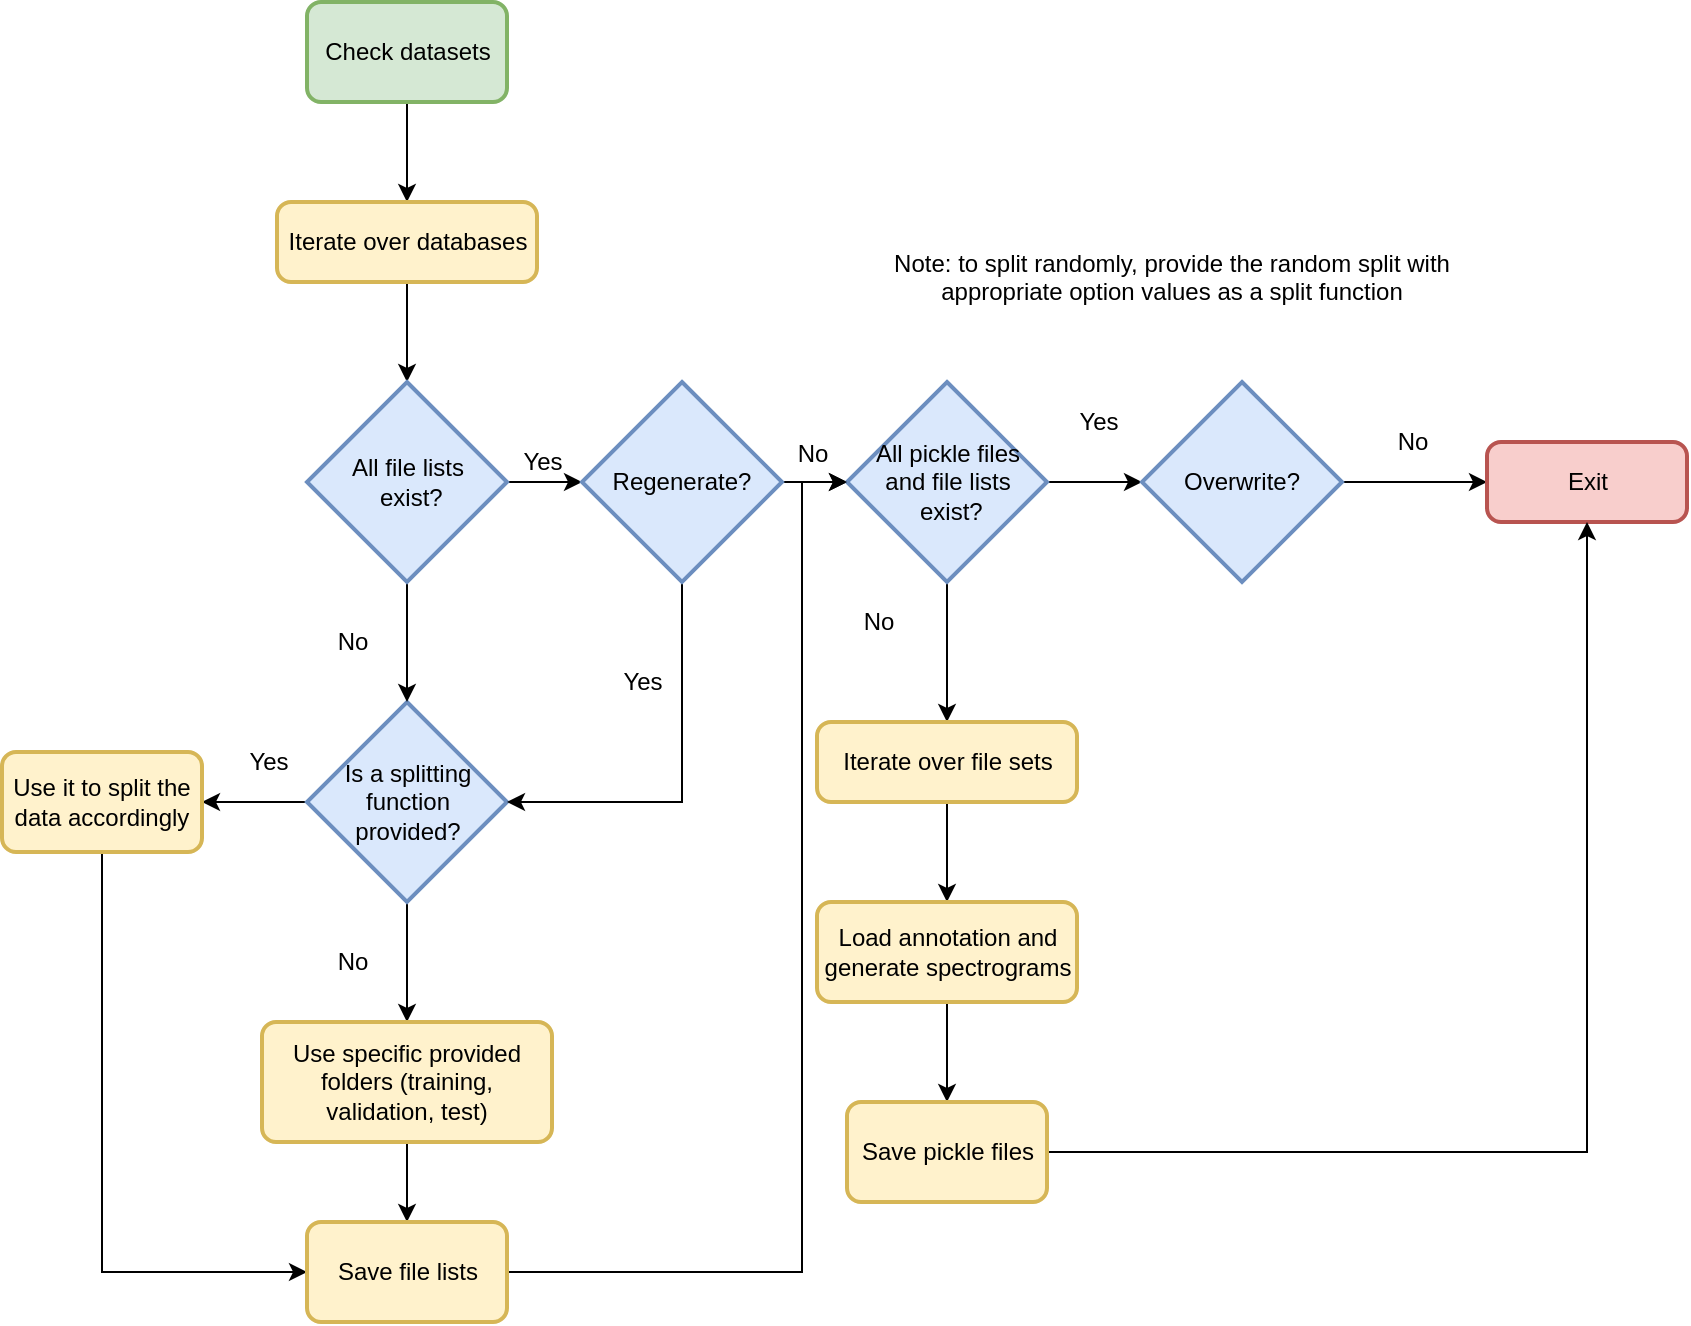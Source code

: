 <mxfile version="13.3.9" type="device"><diagram id="pFg4BlfiGun6JGtrr-sU" name="Page-1"><mxGraphModel dx="1102" dy="1670" grid="1" gridSize="10" guides="1" tooltips="1" connect="1" arrows="1" fold="1" page="1" pageScale="1" pageWidth="1100" pageHeight="850" math="0" shadow="0"><root><mxCell id="0"/><mxCell id="1" parent="0"/><mxCell id="9NMDypuJYFE9igLRM2K9-3" style="edgeStyle=orthogonalEdgeStyle;rounded=0;orthogonalLoop=1;jettySize=auto;html=1;exitX=0.5;exitY=1;exitDx=0;exitDy=0;entryX=0.5;entryY=0;entryDx=0;entryDy=0;" edge="1" parent="1" source="9NMDypuJYFE9igLRM2K9-1" target="9NMDypuJYFE9igLRM2K9-2"><mxGeometry relative="1" as="geometry"/></mxCell><mxCell id="9NMDypuJYFE9igLRM2K9-1" value="Check datasets" style="rounded=1;whiteSpace=wrap;html=1;absoluteArcSize=1;arcSize=14;strokeWidth=2;fillColor=#d5e8d4;strokeColor=#82b366;" vertex="1" parent="1"><mxGeometry x="472.5" y="-90" width="100" height="50" as="geometry"/></mxCell><mxCell id="9NMDypuJYFE9igLRM2K9-11" style="edgeStyle=orthogonalEdgeStyle;rounded=0;orthogonalLoop=1;jettySize=auto;html=1;entryX=0.5;entryY=0;entryDx=0;entryDy=0;entryPerimeter=0;" edge="1" parent="1" source="9NMDypuJYFE9igLRM2K9-2" target="9NMDypuJYFE9igLRM2K9-40"><mxGeometry relative="1" as="geometry"><mxPoint x="522.5" y="90" as="targetPoint"/><Array as="points"/></mxGeometry></mxCell><mxCell id="9NMDypuJYFE9igLRM2K9-2" value="Iterate over databases" style="rounded=1;whiteSpace=wrap;html=1;absoluteArcSize=1;arcSize=14;strokeWidth=2;fillColor=#fff2cc;strokeColor=#d6b656;" vertex="1" parent="1"><mxGeometry x="457.5" y="10" width="130" height="40" as="geometry"/></mxCell><mxCell id="9NMDypuJYFE9igLRM2K9-14" style="edgeStyle=orthogonalEdgeStyle;rounded=0;orthogonalLoop=1;jettySize=auto;html=1;entryX=0;entryY=0.5;entryDx=0;entryDy=0;entryPerimeter=0;exitX=1;exitY=0.5;exitDx=0;exitDy=0;exitPerimeter=0;" edge="1" parent="1" source="9NMDypuJYFE9igLRM2K9-29" target="9NMDypuJYFE9igLRM2K9-13"><mxGeometry relative="1" as="geometry"/></mxCell><mxCell id="9NMDypuJYFE9igLRM2K9-10" style="edgeStyle=orthogonalEdgeStyle;rounded=0;orthogonalLoop=1;jettySize=auto;html=1;entryX=1;entryY=0.5;entryDx=0;entryDy=0;" edge="1" parent="1" source="9NMDypuJYFE9igLRM2K9-5" target="9NMDypuJYFE9igLRM2K9-9"><mxGeometry relative="1" as="geometry"/></mxCell><mxCell id="9NMDypuJYFE9igLRM2K9-21" style="edgeStyle=orthogonalEdgeStyle;rounded=0;orthogonalLoop=1;jettySize=auto;html=1;exitX=0.5;exitY=1;exitDx=0;exitDy=0;exitPerimeter=0;entryX=0.5;entryY=0;entryDx=0;entryDy=0;" edge="1" parent="1" source="9NMDypuJYFE9igLRM2K9-5" target="9NMDypuJYFE9igLRM2K9-20"><mxGeometry relative="1" as="geometry"/></mxCell><mxCell id="9NMDypuJYFE9igLRM2K9-5" value="Is a splitting function provided?" style="strokeWidth=2;html=1;shape=mxgraph.flowchart.decision;whiteSpace=wrap;fillColor=#dae8fc;strokeColor=#6c8ebf;" vertex="1" parent="1"><mxGeometry x="472.5" y="260" width="100" height="100" as="geometry"/></mxCell><mxCell id="9NMDypuJYFE9igLRM2K9-28" style="edgeStyle=orthogonalEdgeStyle;rounded=0;orthogonalLoop=1;jettySize=auto;html=1;entryX=0;entryY=0.5;entryDx=0;entryDy=0;" edge="1" parent="1" source="9NMDypuJYFE9igLRM2K9-9" target="9NMDypuJYFE9igLRM2K9-26"><mxGeometry relative="1" as="geometry"><Array as="points"><mxPoint x="370" y="545"/></Array></mxGeometry></mxCell><mxCell id="9NMDypuJYFE9igLRM2K9-9" value="Use it to split the data accordingly" style="rounded=1;whiteSpace=wrap;html=1;absoluteArcSize=1;arcSize=14;strokeWidth=2;fillColor=#fff2cc;strokeColor=#d6b656;" vertex="1" parent="1"><mxGeometry x="320" y="285" width="100" height="50" as="geometry"/></mxCell><mxCell id="9NMDypuJYFE9igLRM2K9-12" value="Yes" style="text;html=1;align=center;verticalAlign=middle;resizable=0;points=[];autosize=1;" vertex="1" parent="1"><mxGeometry x="432.5" y="280" width="40" height="20" as="geometry"/></mxCell><mxCell id="9NMDypuJYFE9igLRM2K9-16" style="edgeStyle=orthogonalEdgeStyle;rounded=0;orthogonalLoop=1;jettySize=auto;html=1;entryX=1;entryY=0.5;entryDx=0;entryDy=0;entryPerimeter=0;exitX=0.5;exitY=1;exitDx=0;exitDy=0;exitPerimeter=0;" edge="1" parent="1" source="9NMDypuJYFE9igLRM2K9-44" target="9NMDypuJYFE9igLRM2K9-5"><mxGeometry relative="1" as="geometry"><mxPoint x="832.5" y="460" as="targetPoint"/><Array as="points"><mxPoint x="660" y="310"/></Array></mxGeometry></mxCell><mxCell id="9NMDypuJYFE9igLRM2K9-37" style="edgeStyle=orthogonalEdgeStyle;rounded=0;orthogonalLoop=1;jettySize=auto;html=1;entryX=0;entryY=0.5;entryDx=0;entryDy=0;" edge="1" parent="1" source="9NMDypuJYFE9igLRM2K9-13" target="9NMDypuJYFE9igLRM2K9-36"><mxGeometry relative="1" as="geometry"/></mxCell><mxCell id="9NMDypuJYFE9igLRM2K9-13" value="Overwrite?" style="strokeWidth=2;html=1;shape=mxgraph.flowchart.decision;whiteSpace=wrap;fillColor=#dae8fc;strokeColor=#6c8ebf;" vertex="1" parent="1"><mxGeometry x="890" y="100" width="100" height="100" as="geometry"/></mxCell><mxCell id="9NMDypuJYFE9igLRM2K9-15" value="Yes" style="text;html=1;align=center;verticalAlign=middle;resizable=0;points=[];autosize=1;" vertex="1" parent="1"><mxGeometry x="620" y="240" width="40" height="20" as="geometry"/></mxCell><mxCell id="9NMDypuJYFE9igLRM2K9-17" value="Yes" style="text;html=1;align=center;verticalAlign=middle;resizable=0;points=[];autosize=1;" vertex="1" parent="1"><mxGeometry x="847.5" y="110" width="40" height="20" as="geometry"/></mxCell><mxCell id="9NMDypuJYFE9igLRM2K9-27" style="edgeStyle=orthogonalEdgeStyle;rounded=0;orthogonalLoop=1;jettySize=auto;html=1;entryX=0.5;entryY=0;entryDx=0;entryDy=0;" edge="1" parent="1" source="9NMDypuJYFE9igLRM2K9-20" target="9NMDypuJYFE9igLRM2K9-26"><mxGeometry relative="1" as="geometry"/></mxCell><mxCell id="9NMDypuJYFE9igLRM2K9-20" value="Use specific provided folders (training, validation, test)" style="rounded=1;whiteSpace=wrap;html=1;absoluteArcSize=1;arcSize=14;strokeWidth=2;fillColor=#fff2cc;strokeColor=#d6b656;" vertex="1" parent="1"><mxGeometry x="450" y="420" width="145" height="60" as="geometry"/></mxCell><mxCell id="9NMDypuJYFE9igLRM2K9-22" value="No" style="text;html=1;align=center;verticalAlign=middle;resizable=0;points=[];autosize=1;" vertex="1" parent="1"><mxGeometry x="480" y="380" width="30" height="20" as="geometry"/></mxCell><mxCell id="9NMDypuJYFE9igLRM2K9-24" style="edgeStyle=orthogonalEdgeStyle;rounded=0;orthogonalLoop=1;jettySize=auto;html=1;exitX=0.5;exitY=1;exitDx=0;exitDy=0;" edge="1" parent="1" source="9NMDypuJYFE9igLRM2K9-20" target="9NMDypuJYFE9igLRM2K9-20"><mxGeometry relative="1" as="geometry"/></mxCell><mxCell id="9NMDypuJYFE9igLRM2K9-25" value="Note: to split randomly, provide the random split with appropriate option values as a split function&lt;br&gt;&amp;nbsp;" style="text;html=1;strokeColor=none;fillColor=none;align=center;verticalAlign=middle;whiteSpace=wrap;rounded=0;" vertex="1" parent="1"><mxGeometry x="760" y="30" width="290" height="50" as="geometry"/></mxCell><mxCell id="9NMDypuJYFE9igLRM2K9-50" style="edgeStyle=orthogonalEdgeStyle;rounded=0;orthogonalLoop=1;jettySize=auto;html=1;entryX=0;entryY=0.5;entryDx=0;entryDy=0;entryPerimeter=0;" edge="1" parent="1" source="9NMDypuJYFE9igLRM2K9-26" target="9NMDypuJYFE9igLRM2K9-29"><mxGeometry relative="1" as="geometry"><Array as="points"><mxPoint x="720" y="545"/><mxPoint x="720" y="150"/></Array></mxGeometry></mxCell><mxCell id="9NMDypuJYFE9igLRM2K9-26" value="Save file lists" style="rounded=1;whiteSpace=wrap;html=1;absoluteArcSize=1;arcSize=14;strokeWidth=2;fillColor=#fff2cc;strokeColor=#d6b656;" vertex="1" parent="1"><mxGeometry x="472.5" y="520" width="100" height="50" as="geometry"/></mxCell><mxCell id="9NMDypuJYFE9igLRM2K9-51" style="edgeStyle=orthogonalEdgeStyle;rounded=0;orthogonalLoop=1;jettySize=auto;html=1;" edge="1" parent="1" source="9NMDypuJYFE9igLRM2K9-29" target="9NMDypuJYFE9igLRM2K9-49"><mxGeometry relative="1" as="geometry"/></mxCell><mxCell id="9NMDypuJYFE9igLRM2K9-29" value="All pickle files&lt;br&gt;and file lists&lt;br&gt;&amp;nbsp;exist?" style="strokeWidth=2;html=1;shape=mxgraph.flowchart.decision;whiteSpace=wrap;fillColor=#dae8fc;strokeColor=#6c8ebf;" vertex="1" parent="1"><mxGeometry x="742.5" y="100" width="100" height="100" as="geometry"/></mxCell><mxCell id="9NMDypuJYFE9igLRM2K9-31" value="No" style="text;html=1;align=center;verticalAlign=middle;resizable=0;points=[];autosize=1;" vertex="1" parent="1"><mxGeometry x="742.5" y="210" width="30" height="20" as="geometry"/></mxCell><mxCell id="9NMDypuJYFE9igLRM2K9-36" value="Exit" style="rounded=1;whiteSpace=wrap;html=1;absoluteArcSize=1;arcSize=14;strokeWidth=2;fillColor=#f8cecc;strokeColor=#b85450;" vertex="1" parent="1"><mxGeometry x="1062.5" y="130" width="100" height="40" as="geometry"/></mxCell><mxCell id="9NMDypuJYFE9igLRM2K9-38" value="No" style="text;html=1;align=center;verticalAlign=middle;resizable=0;points=[];autosize=1;" vertex="1" parent="1"><mxGeometry x="1010" y="120" width="30" height="20" as="geometry"/></mxCell><mxCell id="9NMDypuJYFE9igLRM2K9-42" style="edgeStyle=orthogonalEdgeStyle;rounded=0;orthogonalLoop=1;jettySize=auto;html=1;entryX=0.5;entryY=0;entryDx=0;entryDy=0;entryPerimeter=0;" edge="1" parent="1" source="9NMDypuJYFE9igLRM2K9-40" target="9NMDypuJYFE9igLRM2K9-5"><mxGeometry relative="1" as="geometry"/></mxCell><mxCell id="9NMDypuJYFE9igLRM2K9-45" style="edgeStyle=orthogonalEdgeStyle;rounded=0;orthogonalLoop=1;jettySize=auto;html=1;exitX=1;exitY=0.5;exitDx=0;exitDy=0;exitPerimeter=0;entryX=0;entryY=0.5;entryDx=0;entryDy=0;entryPerimeter=0;" edge="1" parent="1" source="9NMDypuJYFE9igLRM2K9-40" target="9NMDypuJYFE9igLRM2K9-44"><mxGeometry relative="1" as="geometry"/></mxCell><mxCell id="9NMDypuJYFE9igLRM2K9-40" value="All file lists&lt;br&gt;&amp;nbsp;exist?" style="strokeWidth=2;html=1;shape=mxgraph.flowchart.decision;whiteSpace=wrap;fillColor=#dae8fc;strokeColor=#6c8ebf;" vertex="1" parent="1"><mxGeometry x="472.5" y="100" width="100" height="100" as="geometry"/></mxCell><mxCell id="9NMDypuJYFE9igLRM2K9-43" value="No" style="text;html=1;align=center;verticalAlign=middle;resizable=0;points=[];autosize=1;" vertex="1" parent="1"><mxGeometry x="480" y="220" width="30" height="20" as="geometry"/></mxCell><mxCell id="9NMDypuJYFE9igLRM2K9-47" style="edgeStyle=orthogonalEdgeStyle;rounded=0;orthogonalLoop=1;jettySize=auto;html=1;exitX=1;exitY=0.5;exitDx=0;exitDy=0;exitPerimeter=0;entryX=0;entryY=0.5;entryDx=0;entryDy=0;entryPerimeter=0;" edge="1" parent="1" source="9NMDypuJYFE9igLRM2K9-44" target="9NMDypuJYFE9igLRM2K9-29"><mxGeometry relative="1" as="geometry"/></mxCell><mxCell id="9NMDypuJYFE9igLRM2K9-44" value="Regenerate?" style="strokeWidth=2;html=1;shape=mxgraph.flowchart.decision;whiteSpace=wrap;fillColor=#dae8fc;strokeColor=#6c8ebf;" vertex="1" parent="1"><mxGeometry x="610" y="100" width="100" height="100" as="geometry"/></mxCell><mxCell id="9NMDypuJYFE9igLRM2K9-46" value="Yes" style="text;html=1;align=center;verticalAlign=middle;resizable=0;points=[];autosize=1;" vertex="1" parent="1"><mxGeometry x="570" y="130" width="40" height="20" as="geometry"/></mxCell><mxCell id="9NMDypuJYFE9igLRM2K9-48" value="No" style="text;html=1;align=center;verticalAlign=middle;resizable=0;points=[];autosize=1;" vertex="1" parent="1"><mxGeometry x="710" y="126" width="30" height="20" as="geometry"/></mxCell><mxCell id="9NMDypuJYFE9igLRM2K9-53" style="edgeStyle=orthogonalEdgeStyle;rounded=0;orthogonalLoop=1;jettySize=auto;html=1;entryX=0.5;entryY=0;entryDx=0;entryDy=0;" edge="1" parent="1" source="9NMDypuJYFE9igLRM2K9-49" target="9NMDypuJYFE9igLRM2K9-52"><mxGeometry relative="1" as="geometry"/></mxCell><mxCell id="9NMDypuJYFE9igLRM2K9-49" value="Iterate over file sets" style="rounded=1;whiteSpace=wrap;html=1;absoluteArcSize=1;arcSize=14;strokeWidth=2;fillColor=#fff2cc;strokeColor=#d6b656;" vertex="1" parent="1"><mxGeometry x="727.5" y="270" width="130" height="40" as="geometry"/></mxCell><mxCell id="9NMDypuJYFE9igLRM2K9-56" style="edgeStyle=orthogonalEdgeStyle;rounded=0;orthogonalLoop=1;jettySize=auto;html=1;" edge="1" parent="1" source="9NMDypuJYFE9igLRM2K9-52" target="9NMDypuJYFE9igLRM2K9-54"><mxGeometry relative="1" as="geometry"/></mxCell><mxCell id="9NMDypuJYFE9igLRM2K9-52" value="Load annotation and generate spectrograms" style="rounded=1;whiteSpace=wrap;html=1;absoluteArcSize=1;arcSize=14;strokeWidth=2;fillColor=#fff2cc;strokeColor=#d6b656;" vertex="1" parent="1"><mxGeometry x="727.5" y="360" width="130" height="50" as="geometry"/></mxCell><mxCell id="9NMDypuJYFE9igLRM2K9-55" style="edgeStyle=orthogonalEdgeStyle;rounded=0;orthogonalLoop=1;jettySize=auto;html=1;entryX=0.5;entryY=1;entryDx=0;entryDy=0;" edge="1" parent="1" source="9NMDypuJYFE9igLRM2K9-54" target="9NMDypuJYFE9igLRM2K9-36"><mxGeometry relative="1" as="geometry"/></mxCell><mxCell id="9NMDypuJYFE9igLRM2K9-54" value="Save pickle files" style="rounded=1;whiteSpace=wrap;html=1;absoluteArcSize=1;arcSize=14;strokeWidth=2;fillColor=#fff2cc;strokeColor=#d6b656;" vertex="1" parent="1"><mxGeometry x="742.5" y="460" width="100" height="50" as="geometry"/></mxCell></root></mxGraphModel></diagram></mxfile>